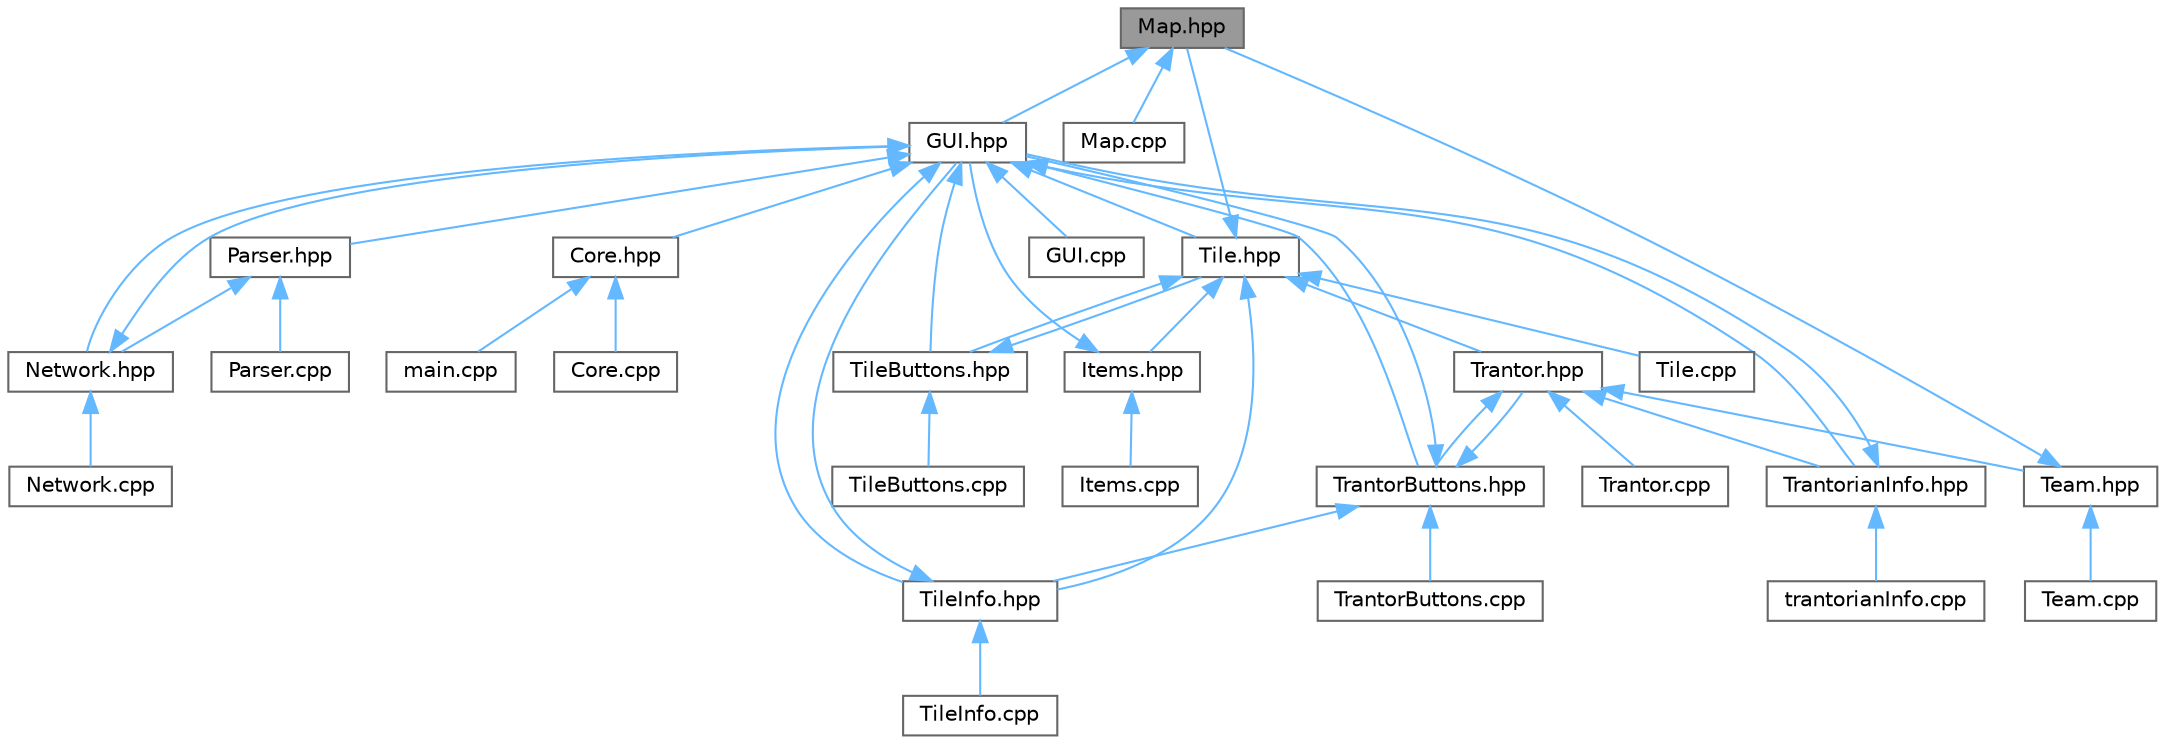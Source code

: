 digraph "Map.hpp"
{
 // LATEX_PDF_SIZE
  bgcolor="transparent";
  edge [fontname=Helvetica,fontsize=10,labelfontname=Helvetica,labelfontsize=10];
  node [fontname=Helvetica,fontsize=10,shape=box,height=0.2,width=0.4];
  Node1 [label="Map.hpp",height=0.2,width=0.4,color="gray40", fillcolor="grey60", style="filled", fontcolor="black",tooltip=" "];
  Node1 -> Node2 [dir="back",color="steelblue1",style="solid"];
  Node2 [label="GUI.hpp",height=0.2,width=0.4,color="grey40", fillcolor="white", style="filled",URL="$GUI_8hpp.html",tooltip=" "];
  Node2 -> Node3 [dir="back",color="steelblue1",style="solid"];
  Node3 [label="Core.hpp",height=0.2,width=0.4,color="grey40", fillcolor="white", style="filled",URL="$Core_8hpp.html",tooltip=" "];
  Node3 -> Node4 [dir="back",color="steelblue1",style="solid"];
  Node4 [label="Core.cpp",height=0.2,width=0.4,color="grey40", fillcolor="white", style="filled",URL="$Core_8cpp.html",tooltip=" "];
  Node3 -> Node5 [dir="back",color="steelblue1",style="solid"];
  Node5 [label="main.cpp",height=0.2,width=0.4,color="grey40", fillcolor="white", style="filled",URL="$main_8cpp.html",tooltip=" "];
  Node2 -> Node6 [dir="back",color="steelblue1",style="solid"];
  Node6 [label="GUI.cpp",height=0.2,width=0.4,color="grey40", fillcolor="white", style="filled",URL="$GUI_8cpp.html",tooltip=" "];
  Node2 -> Node7 [dir="back",color="steelblue1",style="solid"];
  Node7 [label="Network.hpp",height=0.2,width=0.4,color="grey40", fillcolor="white", style="filled",URL="$Network_8hpp.html",tooltip=" "];
  Node7 -> Node2 [dir="back",color="steelblue1",style="solid"];
  Node7 -> Node8 [dir="back",color="steelblue1",style="solid"];
  Node8 [label="Network.cpp",height=0.2,width=0.4,color="grey40", fillcolor="white", style="filled",URL="$Network_8cpp.html",tooltip=" "];
  Node2 -> Node9 [dir="back",color="steelblue1",style="solid"];
  Node9 [label="Parser.hpp",height=0.2,width=0.4,color="grey40", fillcolor="white", style="filled",URL="$Parser_8hpp.html",tooltip=" "];
  Node9 -> Node7 [dir="back",color="steelblue1",style="solid"];
  Node9 -> Node10 [dir="back",color="steelblue1",style="solid"];
  Node10 [label="Parser.cpp",height=0.2,width=0.4,color="grey40", fillcolor="white", style="filled",URL="$Parser_8cpp.html",tooltip=" "];
  Node2 -> Node11 [dir="back",color="steelblue1",style="solid"];
  Node11 [label="Tile.hpp",height=0.2,width=0.4,color="grey40", fillcolor="white", style="filled",URL="$Tile_8hpp.html",tooltip=" "];
  Node11 -> Node12 [dir="back",color="steelblue1",style="solid"];
  Node12 [label="Items.hpp",height=0.2,width=0.4,color="grey40", fillcolor="white", style="filled",URL="$Items_8hpp.html",tooltip=" "];
  Node12 -> Node2 [dir="back",color="steelblue1",style="solid"];
  Node12 -> Node13 [dir="back",color="steelblue1",style="solid"];
  Node13 [label="Items.cpp",height=0.2,width=0.4,color="grey40", fillcolor="white", style="filled",URL="$Items_8cpp.html",tooltip=" "];
  Node11 -> Node1 [dir="back",color="steelblue1",style="solid"];
  Node11 -> Node14 [dir="back",color="steelblue1",style="solid"];
  Node14 [label="Tile.cpp",height=0.2,width=0.4,color="grey40", fillcolor="white", style="filled",URL="$Tile_8cpp.html",tooltip=" "];
  Node11 -> Node15 [dir="back",color="steelblue1",style="solid"];
  Node15 [label="TileButtons.hpp",height=0.2,width=0.4,color="grey40", fillcolor="white", style="filled",URL="$TileButtons_8hpp.html",tooltip=" "];
  Node15 -> Node11 [dir="back",color="steelblue1",style="solid"];
  Node15 -> Node16 [dir="back",color="steelblue1",style="solid"];
  Node16 [label="TileButtons.cpp",height=0.2,width=0.4,color="grey40", fillcolor="white", style="filled",URL="$TileButtons_8cpp.html",tooltip=" "];
  Node11 -> Node17 [dir="back",color="steelblue1",style="solid"];
  Node17 [label="TileInfo.hpp",height=0.2,width=0.4,color="grey40", fillcolor="white", style="filled",URL="$TileInfo_8hpp.html",tooltip=" "];
  Node17 -> Node2 [dir="back",color="steelblue1",style="solid"];
  Node17 -> Node18 [dir="back",color="steelblue1",style="solid"];
  Node18 [label="TileInfo.cpp",height=0.2,width=0.4,color="grey40", fillcolor="white", style="filled",URL="$TileInfo_8cpp.html",tooltip=" "];
  Node11 -> Node19 [dir="back",color="steelblue1",style="solid"];
  Node19 [label="Trantor.hpp",height=0.2,width=0.4,color="grey40", fillcolor="white", style="filled",URL="$Trantor_8hpp.html",tooltip=" "];
  Node19 -> Node20 [dir="back",color="steelblue1",style="solid"];
  Node20 [label="Team.hpp",height=0.2,width=0.4,color="grey40", fillcolor="white", style="filled",URL="$Team_8hpp.html",tooltip=" "];
  Node20 -> Node1 [dir="back",color="steelblue1",style="solid"];
  Node20 -> Node21 [dir="back",color="steelblue1",style="solid"];
  Node21 [label="Team.cpp",height=0.2,width=0.4,color="grey40", fillcolor="white", style="filled",URL="$Team_8cpp.html",tooltip=" "];
  Node19 -> Node22 [dir="back",color="steelblue1",style="solid"];
  Node22 [label="Trantor.cpp",height=0.2,width=0.4,color="grey40", fillcolor="white", style="filled",URL="$Trantor_8cpp.html",tooltip=" "];
  Node19 -> Node23 [dir="back",color="steelblue1",style="solid"];
  Node23 [label="TrantorButtons.hpp",height=0.2,width=0.4,color="grey40", fillcolor="white", style="filled",URL="$TrantorButtons_8hpp.html",tooltip=" "];
  Node23 -> Node2 [dir="back",color="steelblue1",style="solid"];
  Node23 -> Node17 [dir="back",color="steelblue1",style="solid"];
  Node23 -> Node19 [dir="back",color="steelblue1",style="solid"];
  Node23 -> Node24 [dir="back",color="steelblue1",style="solid"];
  Node24 [label="TrantorButtons.cpp",height=0.2,width=0.4,color="grey40", fillcolor="white", style="filled",URL="$TrantorButtons_8cpp.html",tooltip=" "];
  Node19 -> Node25 [dir="back",color="steelblue1",style="solid"];
  Node25 [label="TrantorianInfo.hpp",height=0.2,width=0.4,color="grey40", fillcolor="white", style="filled",URL="$TrantorianInfo_8hpp.html",tooltip=" "];
  Node25 -> Node2 [dir="back",color="steelblue1",style="solid"];
  Node25 -> Node26 [dir="back",color="steelblue1",style="solid"];
  Node26 [label="trantorianInfo.cpp",height=0.2,width=0.4,color="grey40", fillcolor="white", style="filled",URL="$trantorianInfo_8cpp.html",tooltip=" "];
  Node2 -> Node15 [dir="back",color="steelblue1",style="solid"];
  Node2 -> Node17 [dir="back",color="steelblue1",style="solid"];
  Node2 -> Node23 [dir="back",color="steelblue1",style="solid"];
  Node2 -> Node25 [dir="back",color="steelblue1",style="solid"];
  Node1 -> Node27 [dir="back",color="steelblue1",style="solid"];
  Node27 [label="Map.cpp",height=0.2,width=0.4,color="grey40", fillcolor="white", style="filled",URL="$Map_8cpp.html",tooltip=" "];
}
